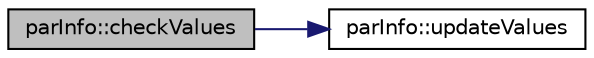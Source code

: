 digraph "parInfo::checkValues"
{
  edge [fontname="Helvetica",fontsize="10",labelfontname="Helvetica",labelfontsize="10"];
  node [fontname="Helvetica",fontsize="10",shape=record];
  rankdir="LR";
  Node1 [label="parInfo::checkValues",height=0.2,width=0.4,color="black", fillcolor="grey75", style="filled", fontcolor="black"];
  Node1 -> Node2 [color="midnightblue",fontsize="10",style="solid",fontname="Helvetica"];
  Node2 [label="parInfo::updateValues",height=0.2,width=0.4,color="black", fillcolor="white", style="filled",URL="$db/db1/classpar_info.html#ad08727e14ca363058682cfd70b6e7420"];
}
